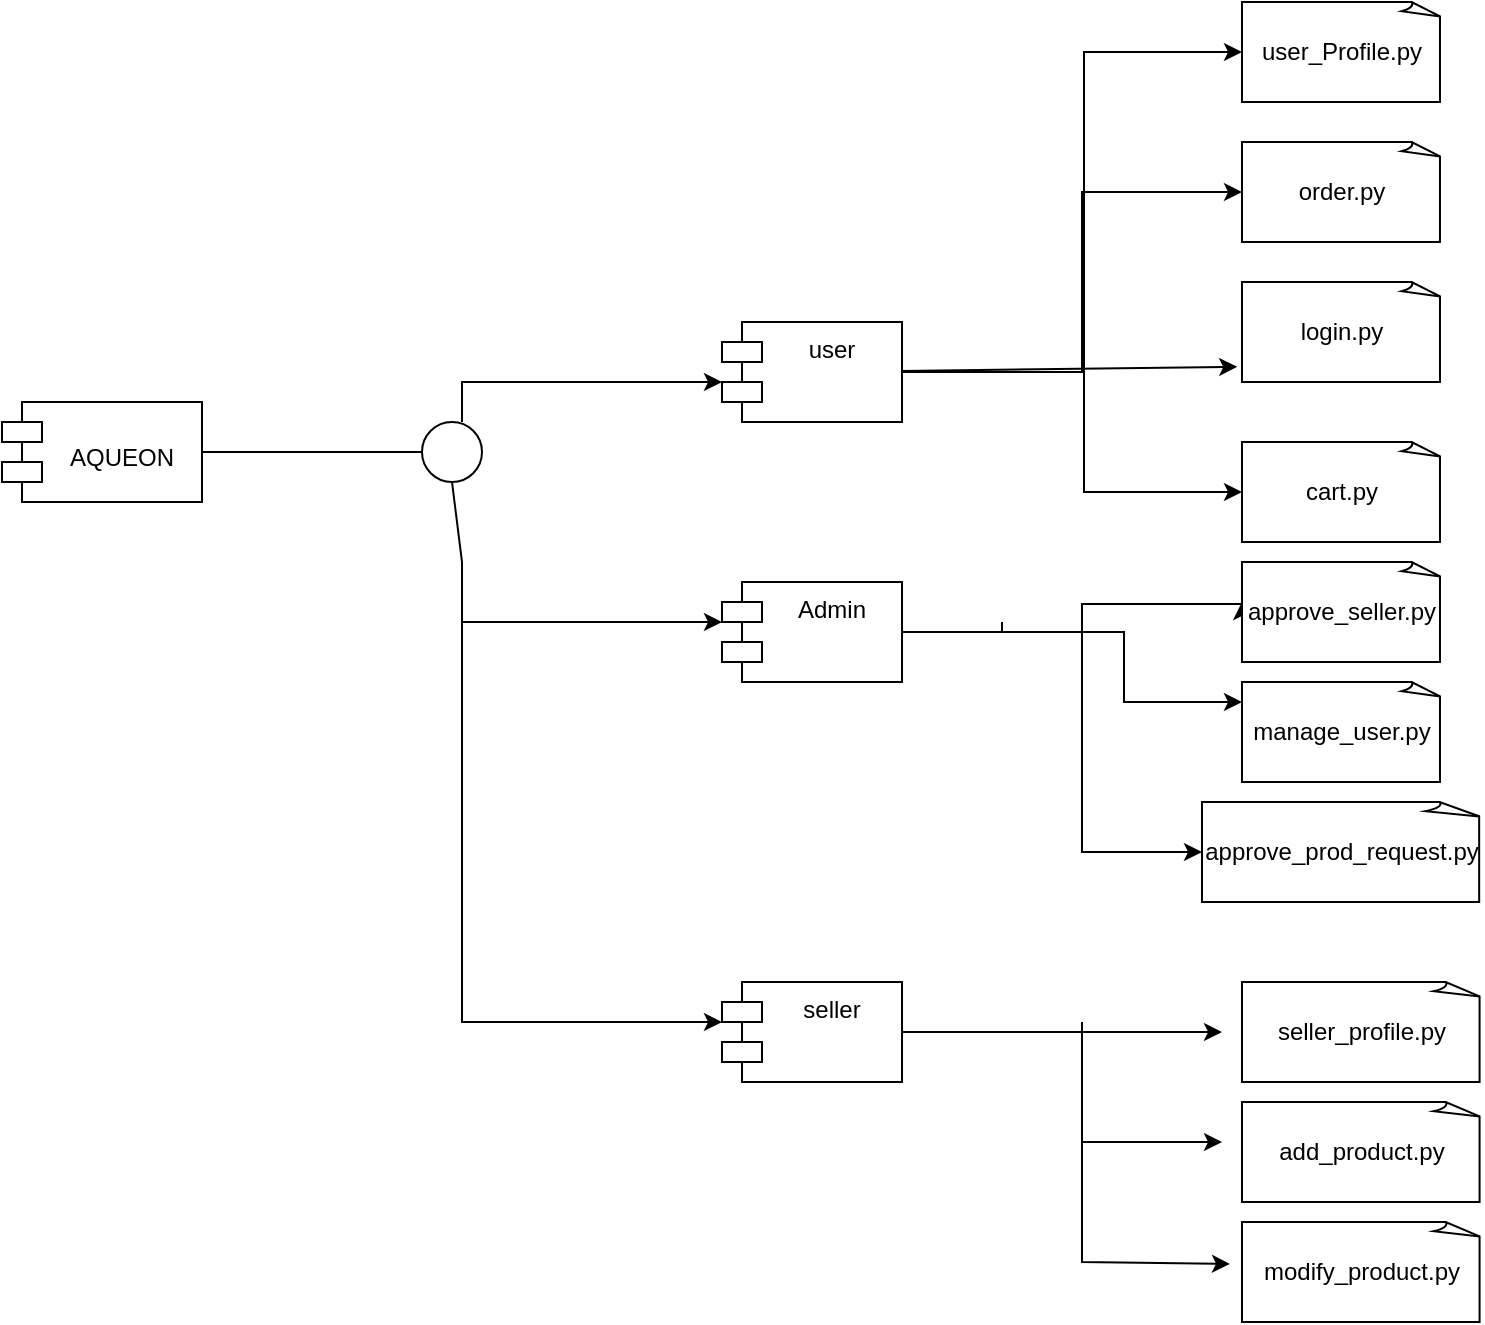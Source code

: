 <mxfile version="21.6.8" type="device">
  <diagram name="Page-1" id="nFAg67IEPFZFisM7S5NW">
    <mxGraphModel dx="1434" dy="782" grid="1" gridSize="10" guides="1" tooltips="1" connect="1" arrows="1" fold="1" page="1" pageScale="1" pageWidth="850" pageHeight="1100" math="0" shadow="0">
      <root>
        <mxCell id="0" />
        <mxCell id="1" parent="0" />
        <mxCell id="C25TyvA7FYonB_q8Y5t8-42" value="&lt;br&gt;AQUEON" style="shape=module;align=left;spacingLeft=20;align=center;verticalAlign=top;whiteSpace=wrap;html=1;" parent="1" vertex="1">
          <mxGeometry x="110" y="370" width="100" height="50" as="geometry" />
        </mxCell>
        <mxCell id="C25TyvA7FYonB_q8Y5t8-43" value="" style="ellipse;whiteSpace=wrap;html=1;aspect=fixed;" parent="1" vertex="1">
          <mxGeometry x="320" y="380" width="30" height="30" as="geometry" />
        </mxCell>
        <mxCell id="C25TyvA7FYonB_q8Y5t8-44" value="" style="endArrow=none;html=1;rounded=0;exitX=1;exitY=0.5;exitDx=0;exitDy=0;entryX=0;entryY=0.5;entryDx=0;entryDy=0;" parent="1" source="C25TyvA7FYonB_q8Y5t8-42" target="C25TyvA7FYonB_q8Y5t8-43" edge="1">
          <mxGeometry width="50" height="50" relative="1" as="geometry">
            <mxPoint x="345" y="440" as="sourcePoint" />
            <mxPoint x="390" y="395" as="targetPoint" />
          </mxGeometry>
        </mxCell>
        <mxCell id="C25TyvA7FYonB_q8Y5t8-45" value="" style="endArrow=classic;html=1;rounded=0;" parent="1" edge="1">
          <mxGeometry width="50" height="50" relative="1" as="geometry">
            <mxPoint x="340" y="380" as="sourcePoint" />
            <mxPoint x="470" y="360" as="targetPoint" />
            <Array as="points">
              <mxPoint x="340" y="360" />
            </Array>
          </mxGeometry>
        </mxCell>
        <mxCell id="C25TyvA7FYonB_q8Y5t8-46" value="" style="endArrow=classic;html=1;rounded=0;exitX=0.5;exitY=1;exitDx=0;exitDy=0;" parent="1" source="C25TyvA7FYonB_q8Y5t8-43" edge="1">
          <mxGeometry width="50" height="50" relative="1" as="geometry">
            <mxPoint x="420" y="390" as="sourcePoint" />
            <mxPoint x="470" y="480" as="targetPoint" />
            <Array as="points">
              <mxPoint x="340" y="450" />
              <mxPoint x="340" y="480" />
            </Array>
          </mxGeometry>
        </mxCell>
        <mxCell id="C25TyvA7FYonB_q8Y5t8-47" style="edgeStyle=orthogonalEdgeStyle;rounded=0;orthogonalLoop=1;jettySize=auto;html=1;entryX=0;entryY=0.5;entryDx=0;entryDy=0;entryPerimeter=0;" parent="1" source="C25TyvA7FYonB_q8Y5t8-51" target="C25TyvA7FYonB_q8Y5t8-57" edge="1">
          <mxGeometry relative="1" as="geometry">
            <mxPoint x="720" y="355" as="targetPoint" />
            <Array as="points">
              <mxPoint x="650" y="355" />
              <mxPoint x="650" y="265" />
            </Array>
          </mxGeometry>
        </mxCell>
        <mxCell id="C25TyvA7FYonB_q8Y5t8-48" style="edgeStyle=orthogonalEdgeStyle;rounded=0;orthogonalLoop=1;jettySize=auto;html=1;entryX=0;entryY=0.5;entryDx=0;entryDy=0;entryPerimeter=0;" parent="1" source="C25TyvA7FYonB_q8Y5t8-51" target="C25TyvA7FYonB_q8Y5t8-56" edge="1">
          <mxGeometry relative="1" as="geometry">
            <mxPoint x="720" y="300" as="targetPoint" />
            <Array as="points">
              <mxPoint x="651" y="355" />
              <mxPoint x="651" y="195" />
            </Array>
          </mxGeometry>
        </mxCell>
        <mxCell id="C25TyvA7FYonB_q8Y5t8-49" style="rounded=0;orthogonalLoop=1;jettySize=auto;html=1;entryX=-0.024;entryY=0.848;entryDx=0;entryDy=0;entryPerimeter=0;" parent="1" source="C25TyvA7FYonB_q8Y5t8-51" target="C25TyvA7FYonB_q8Y5t8-58" edge="1">
          <mxGeometry relative="1" as="geometry">
            <mxPoint x="720" y="440" as="targetPoint" />
          </mxGeometry>
        </mxCell>
        <mxCell id="C25TyvA7FYonB_q8Y5t8-50" style="edgeStyle=orthogonalEdgeStyle;rounded=0;orthogonalLoop=1;jettySize=auto;html=1;entryX=0;entryY=0.5;entryDx=0;entryDy=0;entryPerimeter=0;" parent="1" source="C25TyvA7FYonB_q8Y5t8-51" target="C25TyvA7FYonB_q8Y5t8-59" edge="1">
          <mxGeometry relative="1" as="geometry">
            <mxPoint x="720" y="420" as="targetPoint" />
            <Array as="points">
              <mxPoint x="651" y="355" />
              <mxPoint x="651" y="415" />
            </Array>
          </mxGeometry>
        </mxCell>
        <mxCell id="C25TyvA7FYonB_q8Y5t8-51" value="user&lt;br&gt;" style="shape=module;align=left;spacingLeft=20;align=center;verticalAlign=top;whiteSpace=wrap;html=1;" parent="1" vertex="1">
          <mxGeometry x="470" y="330" width="90" height="50" as="geometry" />
        </mxCell>
        <mxCell id="C25TyvA7FYonB_q8Y5t8-52" style="edgeStyle=orthogonalEdgeStyle;rounded=0;orthogonalLoop=1;jettySize=auto;html=1;" parent="1" source="C25TyvA7FYonB_q8Y5t8-55" edge="1">
          <mxGeometry relative="1" as="geometry">
            <mxPoint x="730" y="470" as="targetPoint" />
            <Array as="points">
              <mxPoint x="650" y="485" />
              <mxPoint x="650" y="471" />
            </Array>
          </mxGeometry>
        </mxCell>
        <mxCell id="C25TyvA7FYonB_q8Y5t8-53" style="edgeStyle=orthogonalEdgeStyle;rounded=0;orthogonalLoop=1;jettySize=auto;html=1;" parent="1" source="C25TyvA7FYonB_q8Y5t8-55" edge="1">
          <mxGeometry relative="1" as="geometry">
            <mxPoint x="730" y="520" as="targetPoint" />
            <Array as="points">
              <mxPoint x="671" y="485" />
            </Array>
          </mxGeometry>
        </mxCell>
        <mxCell id="C25TyvA7FYonB_q8Y5t8-54" style="edgeStyle=orthogonalEdgeStyle;rounded=0;orthogonalLoop=1;jettySize=auto;html=1;entryX=0;entryY=0.5;entryDx=0;entryDy=0;entryPerimeter=0;" parent="1" target="C25TyvA7FYonB_q8Y5t8-62" edge="1">
          <mxGeometry relative="1" as="geometry">
            <mxPoint x="670" y="620" as="targetPoint" />
            <Array as="points">
              <mxPoint x="610" y="485" />
              <mxPoint x="650" y="485" />
              <mxPoint x="650" y="595" />
            </Array>
            <mxPoint x="610" y="480" as="sourcePoint" />
          </mxGeometry>
        </mxCell>
        <mxCell id="C25TyvA7FYonB_q8Y5t8-55" value="Admin" style="shape=module;align=left;spacingLeft=20;align=center;verticalAlign=top;whiteSpace=wrap;html=1;" parent="1" vertex="1">
          <mxGeometry x="470" y="460" width="90" height="50" as="geometry" />
        </mxCell>
        <mxCell id="C25TyvA7FYonB_q8Y5t8-56" value="user_Profile.py" style="whiteSpace=wrap;html=1;shape=mxgraph.basic.document" parent="1" vertex="1">
          <mxGeometry x="730" y="170" width="100" height="50" as="geometry" />
        </mxCell>
        <mxCell id="C25TyvA7FYonB_q8Y5t8-57" value="order.py" style="whiteSpace=wrap;html=1;shape=mxgraph.basic.document" parent="1" vertex="1">
          <mxGeometry x="730" y="240" width="100" height="50" as="geometry" />
        </mxCell>
        <mxCell id="C25TyvA7FYonB_q8Y5t8-58" value="login.py" style="whiteSpace=wrap;html=1;shape=mxgraph.basic.document" parent="1" vertex="1">
          <mxGeometry x="730" y="310" width="100" height="50" as="geometry" />
        </mxCell>
        <mxCell id="C25TyvA7FYonB_q8Y5t8-59" value="cart.py" style="whiteSpace=wrap;html=1;shape=mxgraph.basic.document" parent="1" vertex="1">
          <mxGeometry x="730" y="390" width="100" height="50" as="geometry" />
        </mxCell>
        <mxCell id="C25TyvA7FYonB_q8Y5t8-60" value="approve_seller.py" style="whiteSpace=wrap;html=1;shape=mxgraph.basic.document" parent="1" vertex="1">
          <mxGeometry x="730" y="450" width="100" height="50" as="geometry" />
        </mxCell>
        <mxCell id="C25TyvA7FYonB_q8Y5t8-61" value="manage_user.py" style="whiteSpace=wrap;html=1;shape=mxgraph.basic.document" parent="1" vertex="1">
          <mxGeometry x="730" y="510" width="100" height="50" as="geometry" />
        </mxCell>
        <mxCell id="C25TyvA7FYonB_q8Y5t8-62" value="approve_prod_request.py" style="whiteSpace=wrap;html=1;shape=mxgraph.basic.document" parent="1" vertex="1">
          <mxGeometry x="710" y="570" width="140" height="50" as="geometry" />
        </mxCell>
        <mxCell id="C25TyvA7FYonB_q8Y5t8-63" value="" style="endArrow=classic;html=1;rounded=0;" parent="1" edge="1">
          <mxGeometry width="50" height="50" relative="1" as="geometry">
            <mxPoint x="340" y="480" as="sourcePoint" />
            <mxPoint x="470" y="680" as="targetPoint" />
            <Array as="points">
              <mxPoint x="340" y="680" />
            </Array>
          </mxGeometry>
        </mxCell>
        <mxCell id="C25TyvA7FYonB_q8Y5t8-64" value="seller" style="shape=module;align=left;spacingLeft=20;align=center;verticalAlign=top;whiteSpace=wrap;html=1;" parent="1" vertex="1">
          <mxGeometry x="470" y="660" width="90" height="50" as="geometry" />
        </mxCell>
        <mxCell id="C25TyvA7FYonB_q8Y5t8-65" style="rounded=0;orthogonalLoop=1;jettySize=auto;html=1;exitX=1;exitY=0.5;exitDx=0;exitDy=0;" parent="1" edge="1" source="C25TyvA7FYonB_q8Y5t8-64">
          <mxGeometry relative="1" as="geometry">
            <mxPoint x="720" y="685" as="targetPoint" />
            <mxPoint x="610" y="670" as="sourcePoint" />
          </mxGeometry>
        </mxCell>
        <mxCell id="C25TyvA7FYonB_q8Y5t8-66" value="seller_profile.py" style="whiteSpace=wrap;html=1;shape=mxgraph.basic.document" parent="1" vertex="1">
          <mxGeometry x="730" y="660" width="120" height="50" as="geometry" />
        </mxCell>
        <mxCell id="PKwaaFPT83l0cKrCpdpX-4" value="" style="edgeStyle=none;orthogonalLoop=1;jettySize=auto;html=1;rounded=0;" edge="1" parent="1">
          <mxGeometry width="80" relative="1" as="geometry">
            <mxPoint x="650" y="680" as="sourcePoint" />
            <mxPoint x="720" y="740" as="targetPoint" />
            <Array as="points">
              <mxPoint x="650" y="740" />
            </Array>
          </mxGeometry>
        </mxCell>
        <mxCell id="PKwaaFPT83l0cKrCpdpX-5" value="add_product.py" style="whiteSpace=wrap;html=1;shape=mxgraph.basic.document" vertex="1" parent="1">
          <mxGeometry x="730" y="720" width="120" height="50" as="geometry" />
        </mxCell>
        <mxCell id="PKwaaFPT83l0cKrCpdpX-6" value="modify_product.py" style="whiteSpace=wrap;html=1;shape=mxgraph.basic.document" vertex="1" parent="1">
          <mxGeometry x="730" y="780" width="120" height="50" as="geometry" />
        </mxCell>
        <mxCell id="PKwaaFPT83l0cKrCpdpX-7" value="" style="edgeStyle=none;orthogonalLoop=1;jettySize=auto;html=1;rounded=0;entryX=-0.05;entryY=0.42;entryDx=0;entryDy=0;entryPerimeter=0;" edge="1" parent="1" target="PKwaaFPT83l0cKrCpdpX-6">
          <mxGeometry width="80" relative="1" as="geometry">
            <mxPoint x="650" y="740" as="sourcePoint" />
            <mxPoint x="730" y="860" as="targetPoint" />
            <Array as="points">
              <mxPoint x="650" y="800" />
            </Array>
          </mxGeometry>
        </mxCell>
      </root>
    </mxGraphModel>
  </diagram>
</mxfile>

